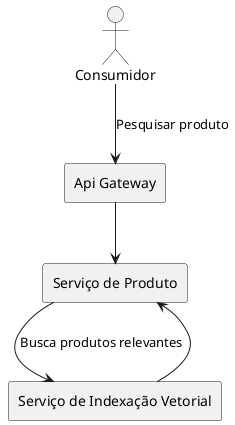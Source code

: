 @startuml
' Definições
actor Consumidor
rectangle "Api Gateway" as ApiGateway
rectangle "Serviço de Produto" as ProdutoServico
rectangle "Serviço de Indexação Vetorial" as IndexacaoVetorialServico

' Relação
Consumidor --> ApiGateway : Pesquisar produto
ApiGateway --> ProdutoServico
ProdutoServico --> IndexacaoVetorialServico : Busca produtos relevantes
IndexacaoVetorialServico --> ProdutoServico
@enduml